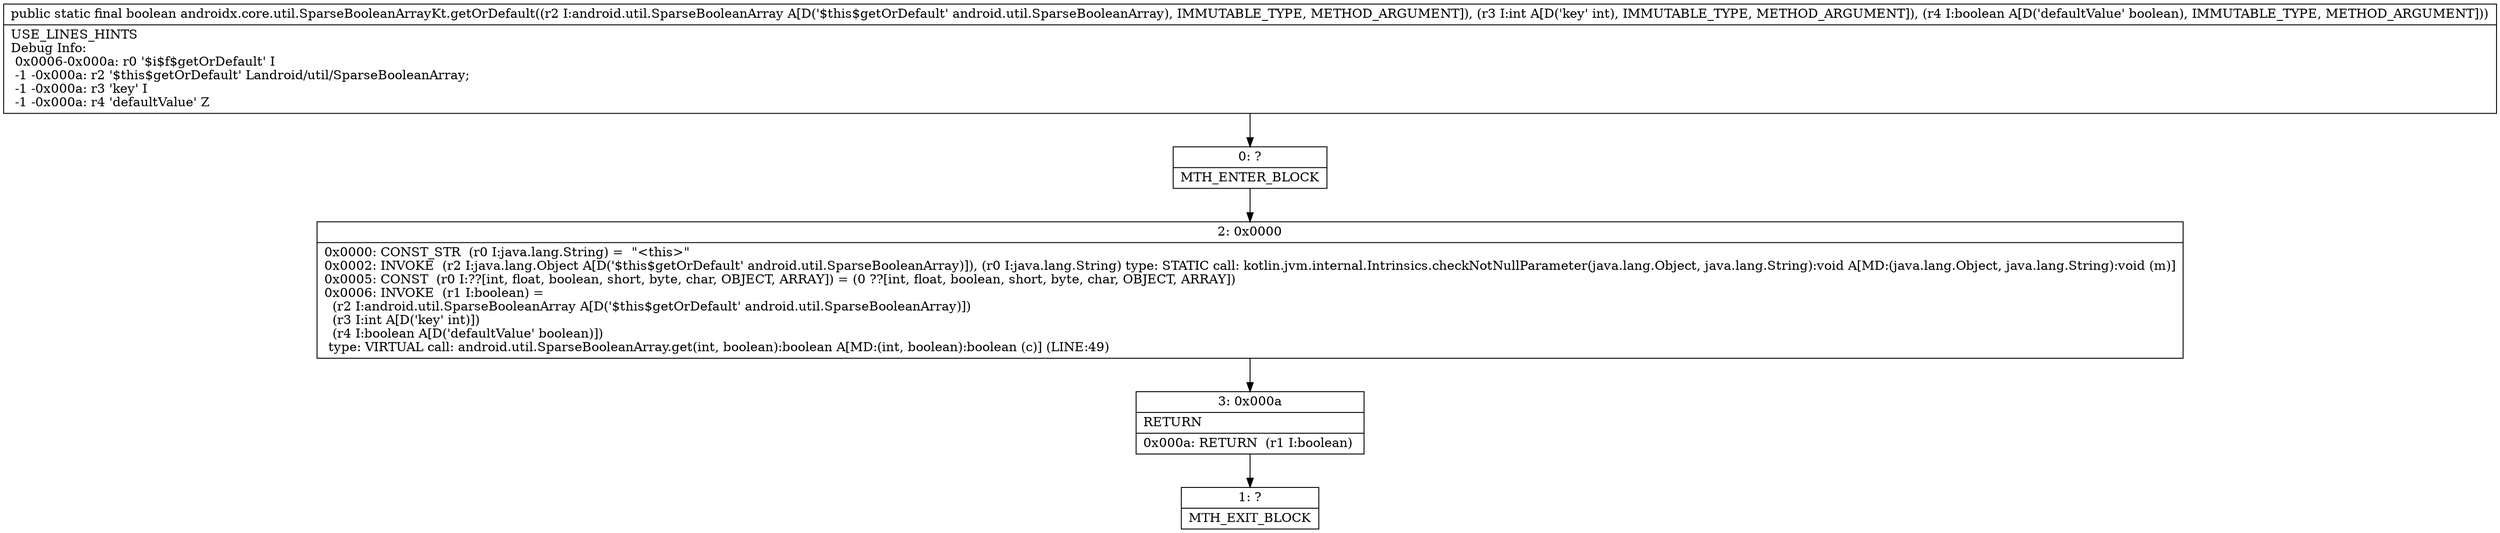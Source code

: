 digraph "CFG forandroidx.core.util.SparseBooleanArrayKt.getOrDefault(Landroid\/util\/SparseBooleanArray;IZ)Z" {
Node_0 [shape=record,label="{0\:\ ?|MTH_ENTER_BLOCK\l}"];
Node_2 [shape=record,label="{2\:\ 0x0000|0x0000: CONST_STR  (r0 I:java.lang.String) =  \"\<this\>\" \l0x0002: INVOKE  (r2 I:java.lang.Object A[D('$this$getOrDefault' android.util.SparseBooleanArray)]), (r0 I:java.lang.String) type: STATIC call: kotlin.jvm.internal.Intrinsics.checkNotNullParameter(java.lang.Object, java.lang.String):void A[MD:(java.lang.Object, java.lang.String):void (m)]\l0x0005: CONST  (r0 I:??[int, float, boolean, short, byte, char, OBJECT, ARRAY]) = (0 ??[int, float, boolean, short, byte, char, OBJECT, ARRAY]) \l0x0006: INVOKE  (r1 I:boolean) = \l  (r2 I:android.util.SparseBooleanArray A[D('$this$getOrDefault' android.util.SparseBooleanArray)])\l  (r3 I:int A[D('key' int)])\l  (r4 I:boolean A[D('defaultValue' boolean)])\l type: VIRTUAL call: android.util.SparseBooleanArray.get(int, boolean):boolean A[MD:(int, boolean):boolean (c)] (LINE:49)\l}"];
Node_3 [shape=record,label="{3\:\ 0x000a|RETURN\l|0x000a: RETURN  (r1 I:boolean) \l}"];
Node_1 [shape=record,label="{1\:\ ?|MTH_EXIT_BLOCK\l}"];
MethodNode[shape=record,label="{public static final boolean androidx.core.util.SparseBooleanArrayKt.getOrDefault((r2 I:android.util.SparseBooleanArray A[D('$this$getOrDefault' android.util.SparseBooleanArray), IMMUTABLE_TYPE, METHOD_ARGUMENT]), (r3 I:int A[D('key' int), IMMUTABLE_TYPE, METHOD_ARGUMENT]), (r4 I:boolean A[D('defaultValue' boolean), IMMUTABLE_TYPE, METHOD_ARGUMENT]))  | USE_LINES_HINTS\lDebug Info:\l  0x0006\-0x000a: r0 '$i$f$getOrDefault' I\l  \-1 \-0x000a: r2 '$this$getOrDefault' Landroid\/util\/SparseBooleanArray;\l  \-1 \-0x000a: r3 'key' I\l  \-1 \-0x000a: r4 'defaultValue' Z\l}"];
MethodNode -> Node_0;Node_0 -> Node_2;
Node_2 -> Node_3;
Node_3 -> Node_1;
}

